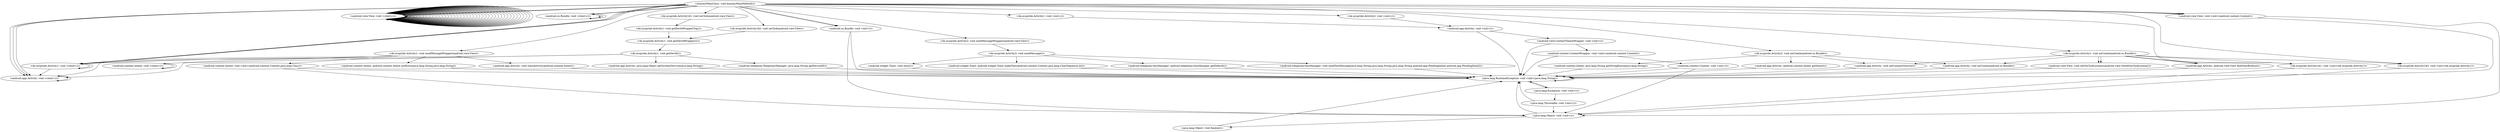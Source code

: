 digraph "callgraph" {
    "<dummyMainClass: void dummyMainMethod()>"
    "<de.ecspride.Activity1: void <clinit>()>"
    "<dummyMainClass: void dummyMainMethod()>"->"<de.ecspride.Activity1: void <clinit>()>";
    "<dummyMainClass: void dummyMainMethod()>"->"<de.ecspride.Activity1: void <clinit>()>";
    "<android.view.View: void <clinit>()>"
    "<dummyMainClass: void dummyMainMethod()>"->"<android.view.View: void <clinit>()>";
    "<android.os.Bundle: void <clinit>()>"
    "<dummyMainClass: void dummyMainMethod()>"->"<android.os.Bundle: void <clinit>()>";
    "<android.app.Activity: void <clinit>()>"
    "<dummyMainClass: void dummyMainMethod()>"->"<android.app.Activity: void <clinit>()>";
    "<dummyMainClass: void dummyMainMethod()>"->"<android.view.View: void <clinit>()>";
    "<dummyMainClass: void dummyMainMethod()>"->"<android.app.Activity: void <clinit>()>";
    "<dummyMainClass: void dummyMainMethod()>"->"<de.ecspride.Activity1: void <clinit>()>";
    "<dummyMainClass: void dummyMainMethod()>"->"<android.view.View: void <clinit>()>";
    "<dummyMainClass: void dummyMainMethod()>"->"<android.view.View: void <clinit>()>";
    "<dummyMainClass: void dummyMainMethod()>"->"<android.os.Bundle: void <clinit>()>";
    "<dummyMainClass: void dummyMainMethod()>"->"<android.app.Activity: void <clinit>()>";
    "<de.ecspride.Activity1: void <clinit>()>"->"<de.ecspride.Activity1: void <clinit>()>";
    "<de.ecspride.Activity1: void <clinit>()>"->"<android.app.Activity: void <clinit>()>";
    "<android.view.View: void <clinit>()>"->"<android.view.View: void <clinit>()>";
    "<android.view.View: void <clinit>()>"->"<android.view.View: void <clinit>()>";
    "<android.view.View: void <clinit>()>"->"<android.view.View: void <clinit>()>";
    "<android.view.View: void <clinit>()>"->"<android.view.View: void <clinit>()>";
    "<android.view.View: void <clinit>()>"->"<android.view.View: void <clinit>()>";
    "<android.view.View: void <clinit>()>"->"<android.view.View: void <clinit>()>";
    "<android.view.View: void <clinit>()>"->"<android.view.View: void <clinit>()>";
    "<android.view.View: void <clinit>()>"->"<android.view.View: void <clinit>()>";
    "<android.view.View: void <clinit>()>"->"<android.view.View: void <clinit>()>";
    "<android.view.View: void <clinit>()>"->"<android.view.View: void <clinit>()>";
    "<android.view.View: void <clinit>()>"->"<android.view.View: void <clinit>()>";
    "<android.view.View: void <clinit>()>"->"<android.view.View: void <clinit>()>";
    "<android.view.View: void <clinit>()>"->"<android.view.View: void <clinit>()>";
    "<android.view.View: void <clinit>()>"->"<android.view.View: void <clinit>()>";
    "<android.view.View: void <clinit>()>"->"<android.view.View: void <clinit>()>";
    "<android.view.View: void <clinit>()>"->"<android.view.View: void <clinit>()>";
    "<android.view.View: void <clinit>()>"->"<android.view.View: void <clinit>()>";
    "<android.view.View: void <clinit>()>"->"<android.view.View: void <clinit>()>";
    "<android.view.View: void <clinit>()>"->"<android.view.View: void <clinit>()>";
    "<android.view.View: void <clinit>()>"->"<android.view.View: void <clinit>()>";
    "<android.view.View: void <clinit>()>"->"<android.view.View: void <clinit>()>";
    "<android.view.View: void <clinit>()>"->"<android.view.View: void <clinit>()>";
    "<android.view.View: void <clinit>()>"->"<android.view.View: void <clinit>()>";
    "<android.view.View: void <clinit>()>"->"<android.view.View: void <clinit>()>";
    "<android.view.View: void <clinit>()>"->"<android.view.View: void <clinit>()>";
    "<android.view.View: void <clinit>()>"->"<android.view.View: void <clinit>()>";
    "<android.view.View: void <clinit>()>"->"<android.view.View: void <clinit>()>";
    "<android.view.View: void <clinit>()>"->"<android.view.View: void <clinit>()>";
    "<android.view.View: void <clinit>()>"->"<android.view.View: void <clinit>()>";
    "<android.view.View: void <clinit>()>"->"<android.view.View: void <clinit>()>";
    "<android.view.View: void <clinit>()>"->"<android.view.View: void <clinit>()>";
    "<android.view.View: void <clinit>()>"->"<android.view.View: void <clinit>()>";
    "<android.view.View: void <clinit>()>"->"<android.view.View: void <clinit>()>";
    "<android.view.View: void <clinit>()>"->"<android.view.View: void <clinit>()>";
    "<android.view.View: void <clinit>()>"->"<android.view.View: void <clinit>()>";
    "<android.view.View: void <clinit>()>"->"<android.view.View: void <clinit>()>";
    "<android.view.View: void <clinit>()>"->"<android.view.View: void <clinit>()>";
    "<android.view.View: void <clinit>()>"->"<android.view.View: void <clinit>()>";
    "<android.view.View: void <clinit>()>"->"<android.view.View: void <clinit>()>";
    "<android.view.View: void <clinit>()>"->"<android.view.View: void <clinit>()>";
    "<android.view.View: void <clinit>()>"->"<android.view.View: void <clinit>()>";
    "<android.os.Bundle: void <clinit>()>"->"<android.os.Bundle: void <clinit>()>";
    "<android.os.Bundle: void <clinit>()>"->"<android.os.Bundle: void <clinit>()>";
    "<android.app.Activity: void <clinit>()>"->"<android.app.Activity: void <clinit>()>";
    "<de.ecspride.Activity1: void <init>()>"
    "<dummyMainClass: void dummyMainMethod()>"->"<de.ecspride.Activity1: void <init>()>";
    "<de.ecspride.Activity1: void onCreate(android.os.Bundle)>"
    "<dummyMainClass: void dummyMainMethod()>"->"<de.ecspride.Activity1: void onCreate(android.os.Bundle)>";
    "<de.ecspride.Activity1: void sendMessageWrapper(android.view.View)>"
    "<dummyMainClass: void dummyMainMethod()>"->"<de.ecspride.Activity1: void sendMessageWrapper(android.view.View)>";
    "<android.os.Bundle: void <init>()>"
    "<dummyMainClass: void dummyMainMethod()>"->"<android.os.Bundle: void <init>()>";
    "<de.ecspride.Activity1$1: void <init>(de.ecspride.Activity1)>"
    "<dummyMainClass: void dummyMainMethod()>"->"<de.ecspride.Activity1$1: void <init>(de.ecspride.Activity1)>";
    "<de.ecspride.Activity1$1: void onClick(android.view.View)>"
    "<dummyMainClass: void dummyMainMethod()>"->"<de.ecspride.Activity1$1: void onClick(android.view.View)>";
    "<android.view.View: void <init>(android.content.Context)>"
    "<dummyMainClass: void dummyMainMethod()>"->"<android.view.View: void <init>(android.content.Context)>";
    "<dummyMainClass: void dummyMainMethod()>"->"<android.view.View: void <init>(android.content.Context)>";
    "<de.ecspride.Activity1$2: void <init>(de.ecspride.Activity1)>"
    "<dummyMainClass: void dummyMainMethod()>"->"<de.ecspride.Activity1$2: void <init>(de.ecspride.Activity1)>";
    "<de.ecspride.Activity1$2: void onClick(android.view.View)>"
    "<dummyMainClass: void dummyMainMethod()>"->"<de.ecspride.Activity1$2: void onClick(android.view.View)>";
    "<dummyMainClass: void dummyMainMethod()>"->"<android.view.View: void <init>(android.content.Context)>";
    "<de.ecspride.Activity2: void <init>()>"
    "<dummyMainClass: void dummyMainMethod()>"->"<de.ecspride.Activity2: void <init>()>";
    "<de.ecspride.Activity2: void onCreate(android.os.Bundle)>"
    "<dummyMainClass: void dummyMainMethod()>"->"<de.ecspride.Activity2: void onCreate(android.os.Bundle)>";
    "<de.ecspride.Activity2: void sendMessageWrapper(android.view.View)>"
    "<dummyMainClass: void dummyMainMethod()>"->"<de.ecspride.Activity2: void sendMessageWrapper(android.view.View)>";
    "<dummyMainClass: void dummyMainMethod()>"->"<android.os.Bundle: void <init>()>";
    "<dummyMainClass: void dummyMainMethod()>"->"<android.view.View: void <init>(android.content.Context)>";
    "<android.content.Intent: void <clinit>()>"
    "<de.ecspride.Activity1: void sendMessageWrapper(android.view.View)>"->"<android.content.Intent: void <clinit>()>";
    "<de.ecspride.Activity1: void sendMessageWrapper(android.view.View)>"->"<android.app.Activity: void <clinit>()>";
    "<de.ecspride.Activity1: void sendMessageWrapper(android.view.View)>"->"<de.ecspride.Activity1: void <clinit>()>";
    "<android.content.Intent: void <clinit>()>"->"<android.content.Intent: void <clinit>()>";
    "<android.app.Activity: void <init>()>"
    "<de.ecspride.Activity1: void <init>()>"->"<android.app.Activity: void <init>()>";
    "<android.app.Activity: void onCreate(android.os.Bundle)>"
    "<de.ecspride.Activity1: void onCreate(android.os.Bundle)>"->"<android.app.Activity: void onCreate(android.os.Bundle)>";
    "<android.app.Activity: void setContentView(int)>"
    "<de.ecspride.Activity1: void onCreate(android.os.Bundle)>"->"<android.app.Activity: void setContentView(int)>";
    "<android.app.Activity: android.view.View findViewById(int)>"
    "<de.ecspride.Activity1: void onCreate(android.os.Bundle)>"->"<android.app.Activity: android.view.View findViewById(int)>";
    "<de.ecspride.Activity1: void onCreate(android.os.Bundle)>"->"<android.app.Activity: android.view.View findViewById(int)>";
    "<de.ecspride.Activity1: void onCreate(android.os.Bundle)>"->"<de.ecspride.Activity1$1: void <init>(de.ecspride.Activity1)>";
    "<android.view.View: void setOnClickListener(android.view.View$OnClickListener)>"
    "<de.ecspride.Activity1: void onCreate(android.os.Bundle)>"->"<android.view.View: void setOnClickListener(android.view.View$OnClickListener)>";
    "<de.ecspride.Activity1: void onCreate(android.os.Bundle)>"->"<android.view.View: void setOnClickListener(android.view.View$OnClickListener)>";
    "<de.ecspride.Activity1: void onCreate(android.os.Bundle)>"->"<de.ecspride.Activity1$2: void <init>(de.ecspride.Activity1)>";
    "<android.content.Intent: void <init>(android.content.Context,java.lang.Class)>"
    "<de.ecspride.Activity1: void sendMessageWrapper(android.view.View)>"->"<android.content.Intent: void <init>(android.content.Context,java.lang.Class)>";
    "<android.content.Intent: android.content.Intent putExtra(java.lang.String,java.lang.String)>"
    "<de.ecspride.Activity1: void sendMessageWrapper(android.view.View)>"->"<android.content.Intent: android.content.Intent putExtra(java.lang.String,java.lang.String)>";
    "<android.app.Activity: void startActivity(android.content.Intent)>"
    "<de.ecspride.Activity1: void sendMessageWrapper(android.view.View)>"->"<android.app.Activity: void startActivity(android.content.Intent)>";
    "<java.lang.Object: void <init>()>"
    "<android.os.Bundle: void <init>()>"->"<java.lang.Object: void <init>()>";
    "<java.lang.RuntimeException: void <init>(java.lang.String)>"
    "<android.os.Bundle: void <init>()>"->"<java.lang.RuntimeException: void <init>(java.lang.String)>";
    "<java.lang.Object: void finalize()>"
    "<java.lang.Object: void <init>()>"->"<java.lang.Object: void finalize()>";
    "<de.ecspride.Activity1$1: void <init>(de.ecspride.Activity1)>"->"<java.lang.Object: void <init>()>";
    "<de.ecspride.Activity1: void getDevIdWrapperTop()>"
    "<de.ecspride.Activity1$1: void onClick(android.view.View)>"->"<de.ecspride.Activity1: void getDevIdWrapperTop()>";
    "<android.view.View: void <init>(android.content.Context)>"->"<java.lang.Object: void <init>()>";
    "<android.view.View: void <init>(android.content.Context)>"->"<java.lang.RuntimeException: void <init>(java.lang.String)>";
    "<de.ecspride.Activity1$2: void <init>(de.ecspride.Activity1)>"->"<java.lang.Object: void <init>()>";
    "<de.ecspride.Activity1: void getDevIdWrapper2()>"
    "<de.ecspride.Activity1$2: void onClick(android.view.View)>"->"<de.ecspride.Activity1: void getDevIdWrapper2()>";
    "<de.ecspride.Activity2: void <init>()>"->"<android.app.Activity: void <init>()>";
    "<de.ecspride.Activity2: void onCreate(android.os.Bundle)>"->"<android.app.Activity: void onCreate(android.os.Bundle)>";
    "<android.app.Activity: android.content.Intent getIntent()>"
    "<de.ecspride.Activity2: void onCreate(android.os.Bundle)>"->"<android.app.Activity: android.content.Intent getIntent()>";
    "<de.ecspride.Activity2: void onCreate(android.os.Bundle)>"->"<android.app.Activity: void setContentView(int)>";
    "<android.content.Intent: java.lang.String getStringExtra(java.lang.String)>"
    "<de.ecspride.Activity2: void onCreate(android.os.Bundle)>"->"<android.content.Intent: java.lang.String getStringExtra(java.lang.String)>";
    "<de.ecspride.Activity2: void sendMessage()>"
    "<de.ecspride.Activity2: void sendMessageWrapper(android.view.View)>"->"<de.ecspride.Activity2: void sendMessage()>";
    "<android.widget.Toast: android.widget.Toast makeText(android.content.Context,java.lang.CharSequence,int)>"
    "<de.ecspride.Activity2: void sendMessage()>"->"<android.widget.Toast: android.widget.Toast makeText(android.content.Context,java.lang.CharSequence,int)>";
    "<android.telephony.SmsManager: android.telephony.SmsManager getDefault()>"
    "<de.ecspride.Activity2: void sendMessage()>"->"<android.telephony.SmsManager: android.telephony.SmsManager getDefault()>";
    "<android.view.ContextThemeWrapper: void <init>()>"
    "<android.app.Activity: void <init>()>"->"<android.view.ContextThemeWrapper: void <init>()>";
    "<android.app.Activity: void <init>()>"->"<java.lang.RuntimeException: void <init>(java.lang.String)>";
    "<android.app.Activity: void onCreate(android.os.Bundle)>"->"<java.lang.RuntimeException: void <init>(java.lang.String)>";
    "<android.app.Activity: void setContentView(int)>"->"<java.lang.RuntimeException: void <init>(java.lang.String)>";
    "<android.app.Activity: android.view.View findViewById(int)>"->"<java.lang.RuntimeException: void <init>(java.lang.String)>";
    "<android.view.View: void setOnClickListener(android.view.View$OnClickListener)>"->"<java.lang.RuntimeException: void <init>(java.lang.String)>";
    "<android.content.Intent: void <init>(android.content.Context,java.lang.Class)>"->"<java.lang.Object: void <init>()>";
    "<android.content.Intent: void <init>(android.content.Context,java.lang.Class)>"->"<java.lang.RuntimeException: void <init>(java.lang.String)>";
    "<android.content.Intent: android.content.Intent putExtra(java.lang.String,java.lang.String)>"->"<java.lang.RuntimeException: void <init>(java.lang.String)>";
    "<android.app.Activity: void startActivity(android.content.Intent)>"->"<java.lang.RuntimeException: void <init>(java.lang.String)>";
    "<java.lang.Object: void <init>()>"->"<java.lang.RuntimeException: void <init>(java.lang.String)>";
    "<java.lang.Exception: void <init>()>"
    "<java.lang.RuntimeException: void <init>(java.lang.String)>"->"<java.lang.Exception: void <init>()>";
    "<java.lang.RuntimeException: void <init>(java.lang.String)>"->"<java.lang.RuntimeException: void <init>(java.lang.String)>";
    "<java.lang.Object: void finalize()>"->"<java.lang.RuntimeException: void <init>(java.lang.String)>";
    "<de.ecspride.Activity1: void getDevIdWrapperTop()>"->"<de.ecspride.Activity1: void getDevIdWrapper2()>";
    "<de.ecspride.Activity1: void getDevId()>"
    "<de.ecspride.Activity1: void getDevIdWrapper2()>"->"<de.ecspride.Activity1: void getDevId()>";
    "<de.ecspride.Activity1: void getDevId()>"->"<de.ecspride.Activity1: void <clinit>()>";
    "<de.ecspride.Activity1: void getDevId()>"->"<android.app.Activity: void <clinit>()>";
    "<android.app.Activity: android.content.Intent getIntent()>"->"<java.lang.RuntimeException: void <init>(java.lang.String)>";
    "<android.content.Intent: java.lang.String getStringExtra(java.lang.String)>"->"<java.lang.RuntimeException: void <init>(java.lang.String)>";
    "<android.widget.Toast: void show()>"
    "<de.ecspride.Activity2: void sendMessage()>"->"<android.widget.Toast: void show()>";
    "<android.telephony.SmsManager: void sendTextMessage(java.lang.String,java.lang.String,java.lang.String,android.app.PendingIntent,android.app.PendingIntent)>"
    "<de.ecspride.Activity2: void sendMessage()>"->"<android.telephony.SmsManager: void sendTextMessage(java.lang.String,java.lang.String,java.lang.String,android.app.PendingIntent,android.app.PendingIntent)>";
    "<android.widget.Toast: android.widget.Toast makeText(android.content.Context,java.lang.CharSequence,int)>"->"<java.lang.RuntimeException: void <init>(java.lang.String)>";
    "<android.telephony.SmsManager: android.telephony.SmsManager getDefault()>"->"<java.lang.RuntimeException: void <init>(java.lang.String)>";
    "<android.content.ContextWrapper: void <init>(android.content.Context)>"
    "<android.view.ContextThemeWrapper: void <init>()>"->"<android.content.ContextWrapper: void <init>(android.content.Context)>";
    "<android.view.ContextThemeWrapper: void <init>()>"->"<java.lang.RuntimeException: void <init>(java.lang.String)>";
    "<java.lang.Throwable: void <init>()>"
    "<java.lang.Exception: void <init>()>"->"<java.lang.Throwable: void <init>()>";
    "<java.lang.Exception: void <init>()>"->"<java.lang.RuntimeException: void <init>(java.lang.String)>";
    "<android.app.Activity: java.lang.Object getSystemService(java.lang.String)>"
    "<de.ecspride.Activity1: void getDevId()>"->"<android.app.Activity: java.lang.Object getSystemService(java.lang.String)>";
    "<android.telephony.TelephonyManager: java.lang.String getDeviceId()>"
    "<de.ecspride.Activity1: void getDevId()>"->"<android.telephony.TelephonyManager: java.lang.String getDeviceId()>";
    "<android.widget.Toast: void show()>"->"<java.lang.RuntimeException: void <init>(java.lang.String)>";
    "<android.telephony.SmsManager: void sendTextMessage(java.lang.String,java.lang.String,java.lang.String,android.app.PendingIntent,android.app.PendingIntent)>"->"<java.lang.RuntimeException: void <init>(java.lang.String)>";
    "<android.content.Context: void <init>()>"
    "<android.content.ContextWrapper: void <init>(android.content.Context)>"->"<android.content.Context: void <init>()>";
    "<android.content.ContextWrapper: void <init>(android.content.Context)>"->"<java.lang.RuntimeException: void <init>(java.lang.String)>";
    "<java.lang.Throwable: void <init>()>"->"<java.lang.Object: void <init>()>";
    "<java.lang.Throwable: void <init>()>"->"<java.lang.RuntimeException: void <init>(java.lang.String)>";
    "<android.app.Activity: java.lang.Object getSystemService(java.lang.String)>"->"<java.lang.RuntimeException: void <init>(java.lang.String)>";
    "<android.telephony.TelephonyManager: java.lang.String getDeviceId()>"->"<java.lang.RuntimeException: void <init>(java.lang.String)>";
    "<android.content.Context: void <init>()>"->"<java.lang.Object: void <init>()>";
    "<android.content.Context: void <init>()>"->"<java.lang.RuntimeException: void <init>(java.lang.String)>";
}
